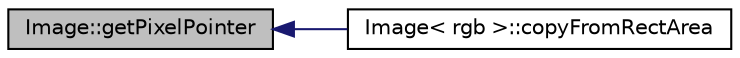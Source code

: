 digraph "Image::getPixelPointer"
{
 // INTERACTIVE_SVG=YES
  edge [fontname="Helvetica",fontsize="10",labelfontname="Helvetica",labelfontsize="10"];
  node [fontname="Helvetica",fontsize="10",shape=record];
  rankdir="LR";
  Node1 [label="Image::getPixelPointer",height=0.2,width=0.4,color="black", fillcolor="grey75", style="filled", fontcolor="black"];
  Node1 -> Node2 [dir="back",color="midnightblue",fontsize="10",style="solid",fontname="Helvetica"];
  Node2 [label="Image\< rgb \>::copyFromRectArea",height=0.2,width=0.4,color="black", fillcolor="white", style="filled",URL="$de/d73/class_image.html#a8160fd6bfaf5ce50466c4d9d1a1207f2"];
}
